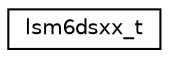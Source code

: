 digraph "Graphical Class Hierarchy"
{
 // LATEX_PDF_SIZE
  edge [fontname="Helvetica",fontsize="10",labelfontname="Helvetica",labelfontsize="10"];
  node [fontname="Helvetica",fontsize="10",shape=record];
  rankdir="LR";
  Node0 [label="lsm6dsxx_t",height=0.2,width=0.4,color="black", fillcolor="white", style="filled",URL="$structlsm6dsxx__t.html",tooltip="LSM6DSXX device descriptor."];
}
